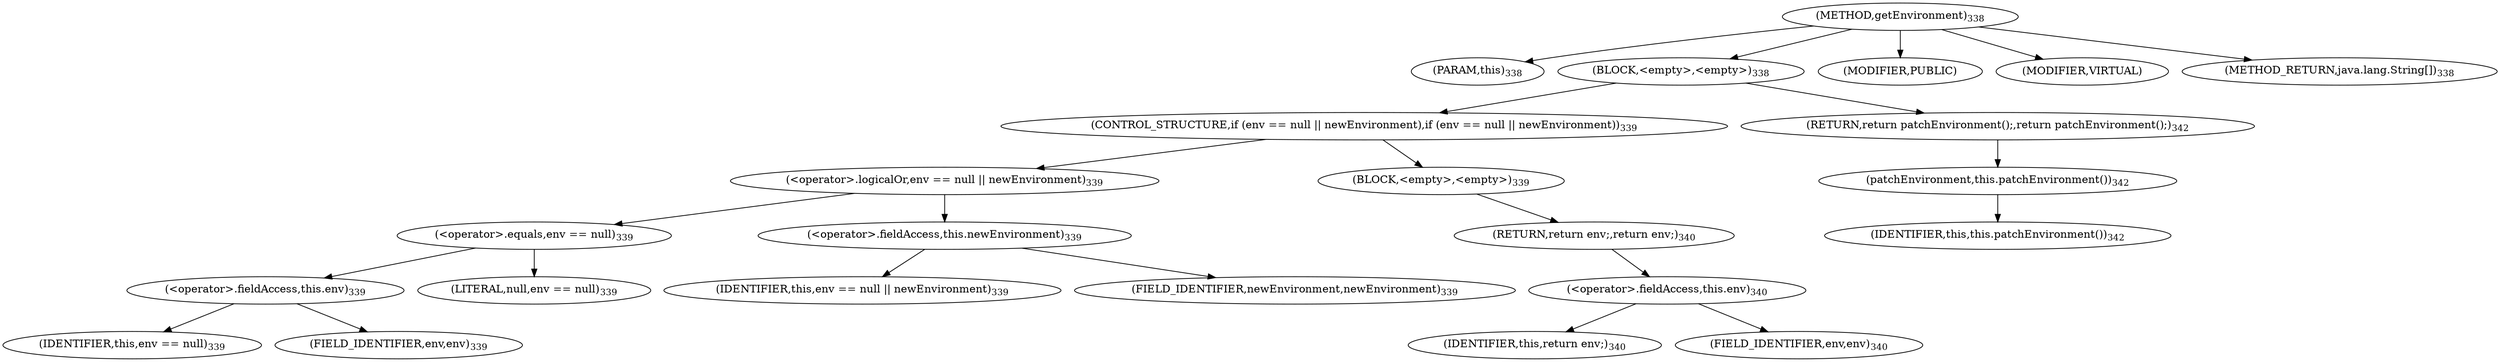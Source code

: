 digraph "getEnvironment" {  
"625" [label = <(METHOD,getEnvironment)<SUB>338</SUB>> ]
"25" [label = <(PARAM,this)<SUB>338</SUB>> ]
"626" [label = <(BLOCK,&lt;empty&gt;,&lt;empty&gt;)<SUB>338</SUB>> ]
"627" [label = <(CONTROL_STRUCTURE,if (env == null || newEnvironment),if (env == null || newEnvironment))<SUB>339</SUB>> ]
"628" [label = <(&lt;operator&gt;.logicalOr,env == null || newEnvironment)<SUB>339</SUB>> ]
"629" [label = <(&lt;operator&gt;.equals,env == null)<SUB>339</SUB>> ]
"630" [label = <(&lt;operator&gt;.fieldAccess,this.env)<SUB>339</SUB>> ]
"631" [label = <(IDENTIFIER,this,env == null)<SUB>339</SUB>> ]
"632" [label = <(FIELD_IDENTIFIER,env,env)<SUB>339</SUB>> ]
"633" [label = <(LITERAL,null,env == null)<SUB>339</SUB>> ]
"634" [label = <(&lt;operator&gt;.fieldAccess,this.newEnvironment)<SUB>339</SUB>> ]
"635" [label = <(IDENTIFIER,this,env == null || newEnvironment)<SUB>339</SUB>> ]
"636" [label = <(FIELD_IDENTIFIER,newEnvironment,newEnvironment)<SUB>339</SUB>> ]
"637" [label = <(BLOCK,&lt;empty&gt;,&lt;empty&gt;)<SUB>339</SUB>> ]
"638" [label = <(RETURN,return env;,return env;)<SUB>340</SUB>> ]
"639" [label = <(&lt;operator&gt;.fieldAccess,this.env)<SUB>340</SUB>> ]
"640" [label = <(IDENTIFIER,this,return env;)<SUB>340</SUB>> ]
"641" [label = <(FIELD_IDENTIFIER,env,env)<SUB>340</SUB>> ]
"642" [label = <(RETURN,return patchEnvironment();,return patchEnvironment();)<SUB>342</SUB>> ]
"643" [label = <(patchEnvironment,this.patchEnvironment())<SUB>342</SUB>> ]
"24" [label = <(IDENTIFIER,this,this.patchEnvironment())<SUB>342</SUB>> ]
"644" [label = <(MODIFIER,PUBLIC)> ]
"645" [label = <(MODIFIER,VIRTUAL)> ]
"646" [label = <(METHOD_RETURN,java.lang.String[])<SUB>338</SUB>> ]
  "625" -> "25" 
  "625" -> "626" 
  "625" -> "644" 
  "625" -> "645" 
  "625" -> "646" 
  "626" -> "627" 
  "626" -> "642" 
  "627" -> "628" 
  "627" -> "637" 
  "628" -> "629" 
  "628" -> "634" 
  "629" -> "630" 
  "629" -> "633" 
  "630" -> "631" 
  "630" -> "632" 
  "634" -> "635" 
  "634" -> "636" 
  "637" -> "638" 
  "638" -> "639" 
  "639" -> "640" 
  "639" -> "641" 
  "642" -> "643" 
  "643" -> "24" 
}
